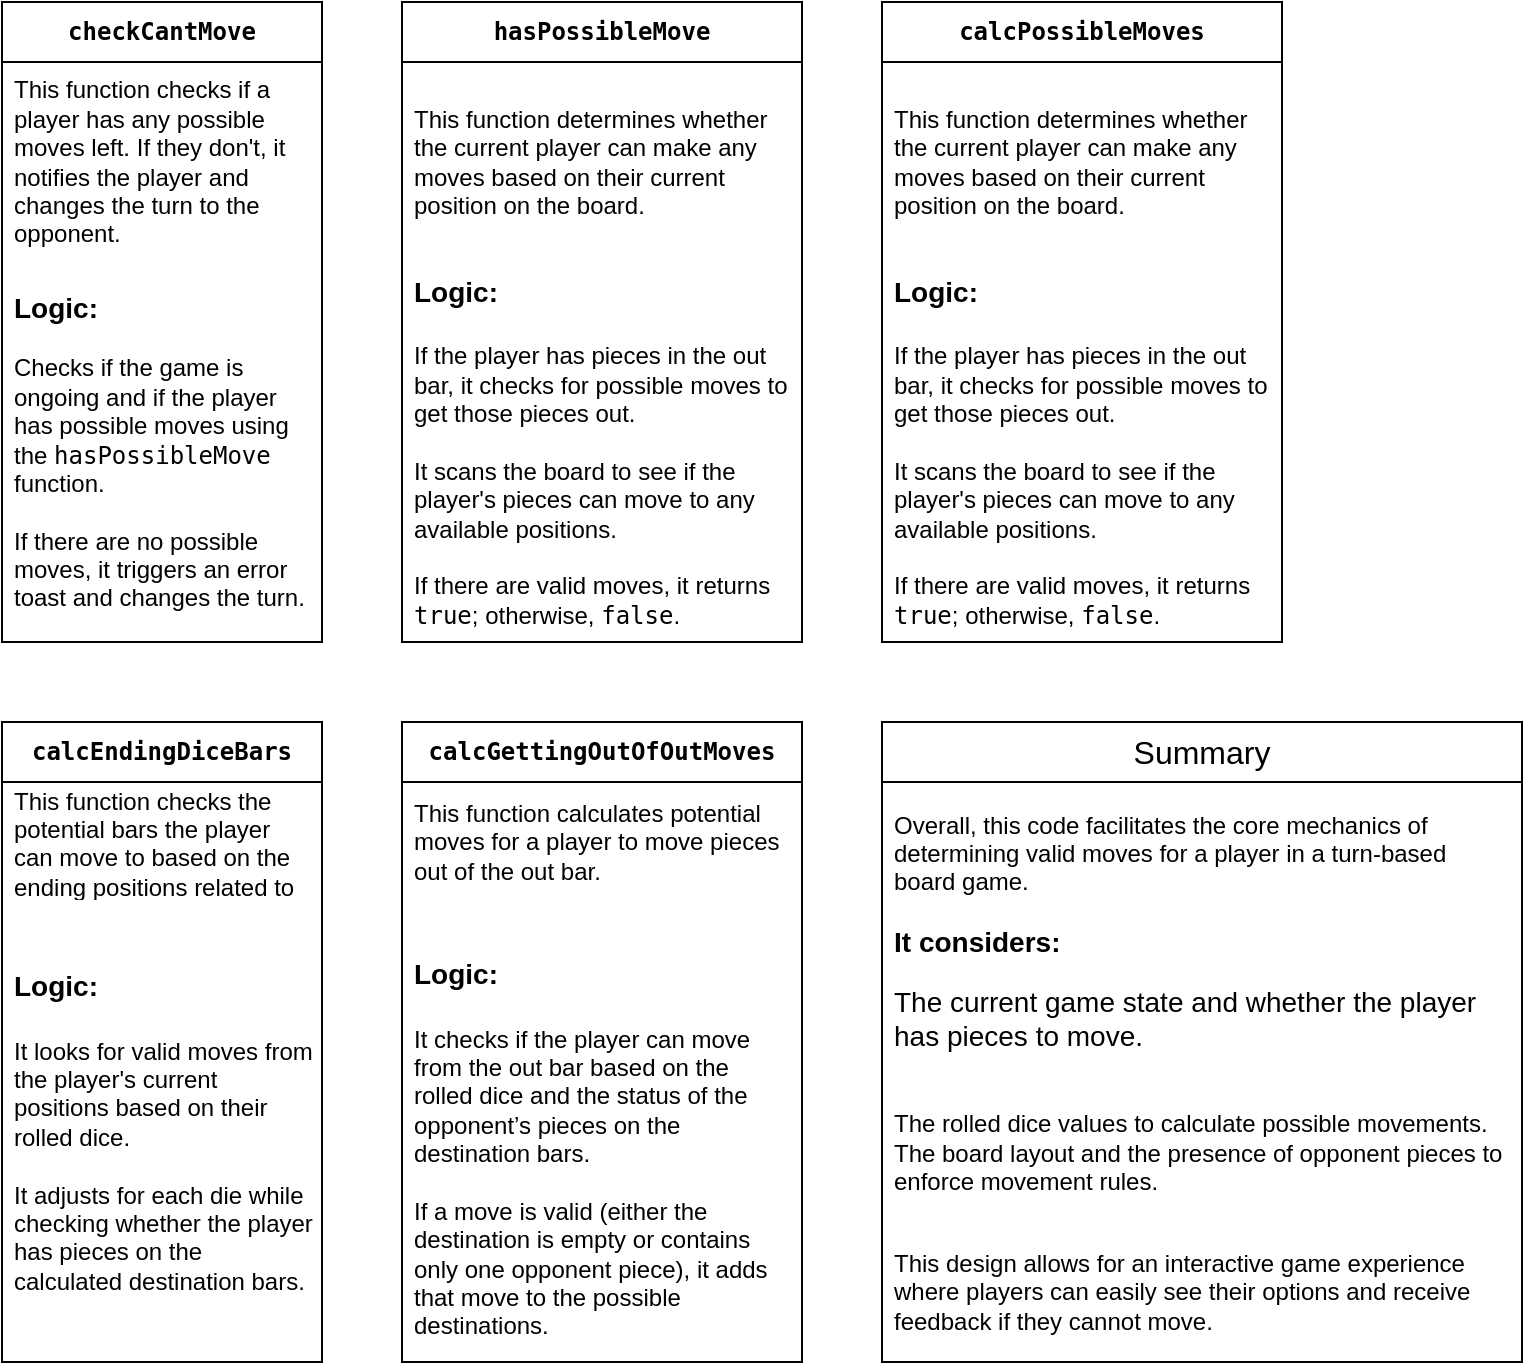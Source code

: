 <mxfile>
    <diagram id="ya5eD-D6xNT4kLfj_FOs" name="Page-1">
        <mxGraphModel dx="867" dy="602" grid="1" gridSize="10" guides="1" tooltips="1" connect="1" arrows="1" fold="1" page="1" pageScale="1" pageWidth="850" pageHeight="1100" math="0" shadow="0">
            <root>
                <mxCell id="0"/>
                <mxCell id="1" parent="0"/>
                <mxCell id="2" value="&lt;strong&gt;&lt;code&gt;checkCantMove&lt;/code&gt;&lt;/strong&gt;" style="swimlane;fontStyle=0;childLayout=stackLayout;horizontal=1;startSize=30;horizontalStack=0;resizeParent=1;resizeParentMax=0;resizeLast=0;collapsible=1;marginBottom=0;whiteSpace=wrap;html=1;" vertex="1" parent="1">
                    <mxGeometry x="40" y="40" width="160" height="320" as="geometry"/>
                </mxCell>
                <mxCell id="3" value="This function checks if a player has any possible moves left. If they don't, it notifies the player and changes the turn to the opponent." style="text;strokeColor=none;fillColor=none;align=left;verticalAlign=middle;spacingLeft=4;spacingRight=4;overflow=hidden;points=[[0,0.5],[1,0.5]];portConstraint=eastwest;rotatable=0;whiteSpace=wrap;html=1;" vertex="1" parent="2">
                    <mxGeometry y="30" width="160" height="100" as="geometry"/>
                </mxCell>
                <mxCell id="4" value="&lt;span style=&quot;background-color: initial; font-size: 14px;&quot;&gt;&lt;b&gt;Logic:&lt;br&gt;&lt;/b&gt;&lt;/span&gt;&lt;br&gt;&lt;span style=&quot;background-color: initial;&quot;&gt;Checks if the game is ongoing and if the player has possible moves using the &lt;/span&gt;&lt;code&gt;hasPossibleMove&lt;/code&gt;&lt;span style=&quot;background-color: initial;&quot;&gt; function.&lt;br&gt;&lt;/span&gt;&lt;br&gt;&lt;span style=&quot;background-color: initial;&quot;&gt;If there are no possible moves, it triggers an error toast and changes the turn.&lt;/span&gt;" style="text;strokeColor=none;fillColor=none;align=left;verticalAlign=middle;spacingLeft=4;spacingRight=4;overflow=hidden;points=[[0,0.5],[1,0.5]];portConstraint=eastwest;rotatable=0;whiteSpace=wrap;html=1;" vertex="1" parent="2">
                    <mxGeometry y="130" width="160" height="190" as="geometry"/>
                </mxCell>
                <mxCell id="6" value="&lt;strong&gt;&lt;code&gt;hasPossibleMove&lt;/code&gt;&lt;/strong&gt;" style="swimlane;fontStyle=0;childLayout=stackLayout;horizontal=1;startSize=30;horizontalStack=0;resizeParent=1;resizeParentMax=0;resizeLast=0;collapsible=1;marginBottom=0;whiteSpace=wrap;html=1;" vertex="1" parent="1">
                    <mxGeometry x="240" y="40" width="200" height="320" as="geometry"/>
                </mxCell>
                <mxCell id="7" value="This function determines whether the current player can make any moves based on their current position on the board." style="text;strokeColor=none;fillColor=none;align=left;verticalAlign=middle;spacingLeft=4;spacingRight=4;overflow=hidden;points=[[0,0.5],[1,0.5]];portConstraint=eastwest;rotatable=0;whiteSpace=wrap;html=1;" vertex="1" parent="6">
                    <mxGeometry y="30" width="200" height="100" as="geometry"/>
                </mxCell>
                <mxCell id="8" value="&lt;span style=&quot;background-color: initial; font-size: 14px;&quot;&gt;&lt;b&gt;Logic:&lt;br&gt;&lt;br&gt;&lt;/b&gt;&lt;/span&gt;If the player has pieces in the out bar, it checks for possible moves to get those pieces out.&lt;br&gt;&lt;br&gt;It scans the board to see if the player's pieces can move to any available positions.&lt;br&gt;&lt;br&gt;If there are valid moves, it returns &lt;code&gt;true&lt;/code&gt;; otherwise, &lt;code&gt;false&lt;/code&gt;." style="text;strokeColor=none;fillColor=none;align=left;verticalAlign=middle;spacingLeft=4;spacingRight=4;overflow=hidden;points=[[0,0.5],[1,0.5]];portConstraint=eastwest;rotatable=0;whiteSpace=wrap;html=1;" vertex="1" parent="6">
                    <mxGeometry y="130" width="200" height="190" as="geometry"/>
                </mxCell>
                <mxCell id="9" value="&lt;strong&gt;&lt;code&gt;calcPossibleMoves&lt;/code&gt;&lt;/strong&gt;" style="swimlane;fontStyle=0;childLayout=stackLayout;horizontal=1;startSize=30;horizontalStack=0;resizeParent=1;resizeParentMax=0;resizeLast=0;collapsible=1;marginBottom=0;whiteSpace=wrap;html=1;" vertex="1" parent="1">
                    <mxGeometry x="480" y="40" width="200" height="320" as="geometry"/>
                </mxCell>
                <mxCell id="10" value="This function determines whether the current player can make any moves based on their current position on the board." style="text;strokeColor=none;fillColor=none;align=left;verticalAlign=middle;spacingLeft=4;spacingRight=4;overflow=hidden;points=[[0,0.5],[1,0.5]];portConstraint=eastwest;rotatable=0;whiteSpace=wrap;html=1;" vertex="1" parent="9">
                    <mxGeometry y="30" width="200" height="100" as="geometry"/>
                </mxCell>
                <mxCell id="11" value="&lt;span style=&quot;background-color: initial; font-size: 14px;&quot;&gt;&lt;b&gt;Logic:&lt;br&gt;&lt;br&gt;&lt;/b&gt;&lt;/span&gt;If the player has pieces in the out bar, it checks for possible moves to get those pieces out.&lt;br&gt;&lt;br&gt;It scans the board to see if the player's pieces can move to any available positions.&lt;br&gt;&lt;br&gt;If there are valid moves, it returns &lt;code&gt;true&lt;/code&gt;; otherwise, &lt;code&gt;false&lt;/code&gt;." style="text;strokeColor=none;fillColor=none;align=left;verticalAlign=middle;spacingLeft=4;spacingRight=4;overflow=hidden;points=[[0,0.5],[1,0.5]];portConstraint=eastwest;rotatable=0;whiteSpace=wrap;html=1;" vertex="1" parent="9">
                    <mxGeometry y="130" width="200" height="190" as="geometry"/>
                </mxCell>
                <mxCell id="12" value="&lt;strong&gt;&lt;code&gt;calcGettingOutOfOutMoves&lt;/code&gt;&lt;/strong&gt;" style="swimlane;fontStyle=0;childLayout=stackLayout;horizontal=1;startSize=30;horizontalStack=0;resizeParent=1;resizeParentMax=0;resizeLast=0;collapsible=1;marginBottom=0;whiteSpace=wrap;html=1;" vertex="1" parent="1">
                    <mxGeometry x="240" y="400" width="200" height="320" as="geometry"/>
                </mxCell>
                <mxCell id="13" value="This function calculates potential moves for a player to move pieces out of the out bar." style="text;strokeColor=none;fillColor=none;align=left;verticalAlign=middle;spacingLeft=4;spacingRight=4;overflow=hidden;points=[[0,0.5],[1,0.5]];portConstraint=eastwest;rotatable=0;whiteSpace=wrap;html=1;" vertex="1" parent="12">
                    <mxGeometry y="30" width="200" height="60" as="geometry"/>
                </mxCell>
                <mxCell id="14" value="&lt;span style=&quot;background-color: initial; font-size: 14px;&quot;&gt;&lt;b&gt;&lt;br&gt;Logic:&lt;br&gt;&lt;br&gt;&lt;/b&gt;&lt;/span&gt;It checks if the player can move from the out bar based on the rolled dice and the status of the opponent’s pieces on the destination bars.&lt;br&gt;&lt;br&gt;If a move is valid (either the destination is empty or contains only one opponent piece), it adds that move to the possible destinations." style="text;strokeColor=none;fillColor=none;align=left;verticalAlign=middle;spacingLeft=4;spacingRight=4;overflow=hidden;points=[[0,0.5],[1,0.5]];portConstraint=eastwest;rotatable=0;whiteSpace=wrap;html=1;" vertex="1" parent="12">
                    <mxGeometry y="90" width="200" height="230" as="geometry"/>
                </mxCell>
                <mxCell id="15" value="&lt;strong&gt;&lt;code&gt;calcEndingDiceBars&lt;/code&gt;&lt;/strong&gt;" style="swimlane;fontStyle=0;childLayout=stackLayout;horizontal=1;startSize=30;horizontalStack=0;resizeParent=1;resizeParentMax=0;resizeLast=0;collapsible=1;marginBottom=0;whiteSpace=wrap;html=1;" vertex="1" parent="1">
                    <mxGeometry x="40" y="400" width="160" height="320" as="geometry"/>
                </mxCell>
                <mxCell id="16" value="This function checks the potential bars the player can move to based on the ending positions related to the rolled dice." style="text;strokeColor=none;fillColor=none;align=left;verticalAlign=middle;spacingLeft=4;spacingRight=4;overflow=hidden;points=[[0,0.5],[1,0.5]];portConstraint=eastwest;rotatable=0;whiteSpace=wrap;html=1;" vertex="1" parent="15">
                    <mxGeometry y="30" width="160" height="60" as="geometry"/>
                </mxCell>
                <mxCell id="17" value="&lt;span style=&quot;background-color: initial; font-size: 14px;&quot;&gt;&lt;b&gt;Logic:&lt;br&gt;&lt;br&gt;&lt;/b&gt;&lt;/span&gt;It looks for valid moves from the player's current positions based on their rolled dice.&lt;br&gt;&lt;br&gt;It adjusts for each die while checking whether the player has pieces on the calculated destination bars." style="text;strokeColor=none;fillColor=none;align=left;verticalAlign=middle;spacingLeft=4;spacingRight=4;overflow=hidden;points=[[0,0.5],[1,0.5]];portConstraint=eastwest;rotatable=0;whiteSpace=wrap;html=1;" vertex="1" parent="15">
                    <mxGeometry y="90" width="160" height="230" as="geometry"/>
                </mxCell>
                <mxCell id="18" value="Summary" style="swimlane;fontStyle=0;childLayout=stackLayout;horizontal=1;startSize=30;horizontalStack=0;resizeParent=1;resizeParentMax=0;resizeLast=0;collapsible=1;marginBottom=0;whiteSpace=wrap;html=1;fontSize=16;" vertex="1" parent="1">
                    <mxGeometry x="480" y="400" width="320" height="320" as="geometry"/>
                </mxCell>
                <mxCell id="19" value="&lt;h3 style=&quot;font-size: 12px;&quot;&gt;&lt;span style=&quot;font-weight: normal;&quot;&gt;Overall, this code facilitates the core mechanics of determining valid moves for a player in a turn-based board game.&amp;nbsp;&lt;/span&gt;&lt;/h3&gt;&lt;h3 style=&quot;font-size: 14px;&quot;&gt;&lt;font style=&quot;font-size: 14px;&quot;&gt;It considers:&lt;/font&gt;&lt;/h3&gt;&lt;h3 style=&quot;font-size: 14px;&quot;&gt;&lt;span style=&quot;font-weight: normal;&quot;&gt;The current game state and whether the player has pieces to move.&lt;/span&gt;&lt;/h3&gt;&lt;h3 style=&quot;font-size: 12px;&quot;&gt;&lt;span style=&quot;font-weight: normal;&quot;&gt;&lt;br&gt;The rolled dice values to calculate possible movements.&lt;br&gt;The board layout and the presence of opponent pieces to enforce movement rules.&lt;/span&gt;&lt;/h3&gt;&lt;h3 style=&quot;font-size: 12px;&quot;&gt;&lt;span style=&quot;font-weight: normal;&quot;&gt;&lt;br&gt;This design allows for an interactive game experience where players can easily see their options and receive feedback if they cannot move.&lt;/span&gt;&lt;br&gt;&lt;/h3&gt;" style="text;strokeColor=none;fillColor=none;align=left;verticalAlign=middle;spacingLeft=4;spacingRight=4;overflow=hidden;points=[[0,0.5],[1,0.5]];portConstraint=eastwest;rotatable=0;whiteSpace=wrap;html=1;fontSize=16;" vertex="1" parent="18">
                    <mxGeometry y="30" width="320" height="290" as="geometry"/>
                </mxCell>
            </root>
        </mxGraphModel>
    </diagram>
</mxfile>